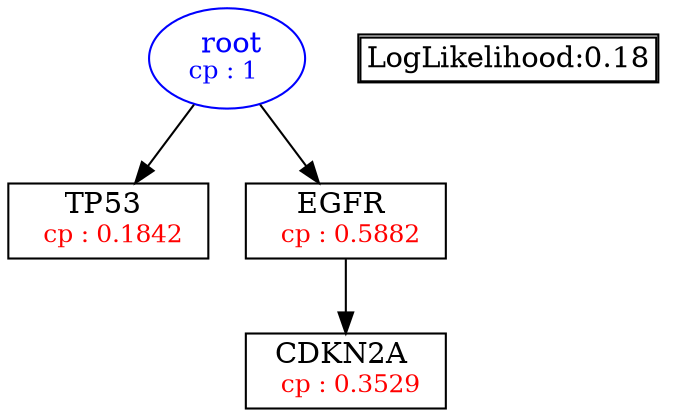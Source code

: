 digraph tree {
    "root" [label=<<font color='Blue'> root</font><br/><font color='Blue' POINT-SIZE='12'>cp : 1 </font>>, shape=oval, color=Blue];
    "S1" [label =<TP53 <br/> <font color='Red' POINT-SIZE='12'> cp : 0.1842 </font>>, shape=box];
    "S2" [label =<EGFR <br/> <font color='Red' POINT-SIZE='12'> cp : 0.5882 </font>>, shape=box];
    "S3" [label =<CDKN2A <br/> <font color='Red' POINT-SIZE='12'> cp : 0.3529 </font>>, shape=box];
    "root" -> "S1";
    "root" -> "S2";
    "S2" -> "S3";

    node[shape=plaintext]
    fontsize="10"
    struct1 [label=
    <<TABLE BORDER="1" CELLBORDER="1" CELLSPACING="0" >
    <TR><TD ALIGN="LEFT">LogLikelihood:0.18</TD></TR>
    </TABLE>>];

}
